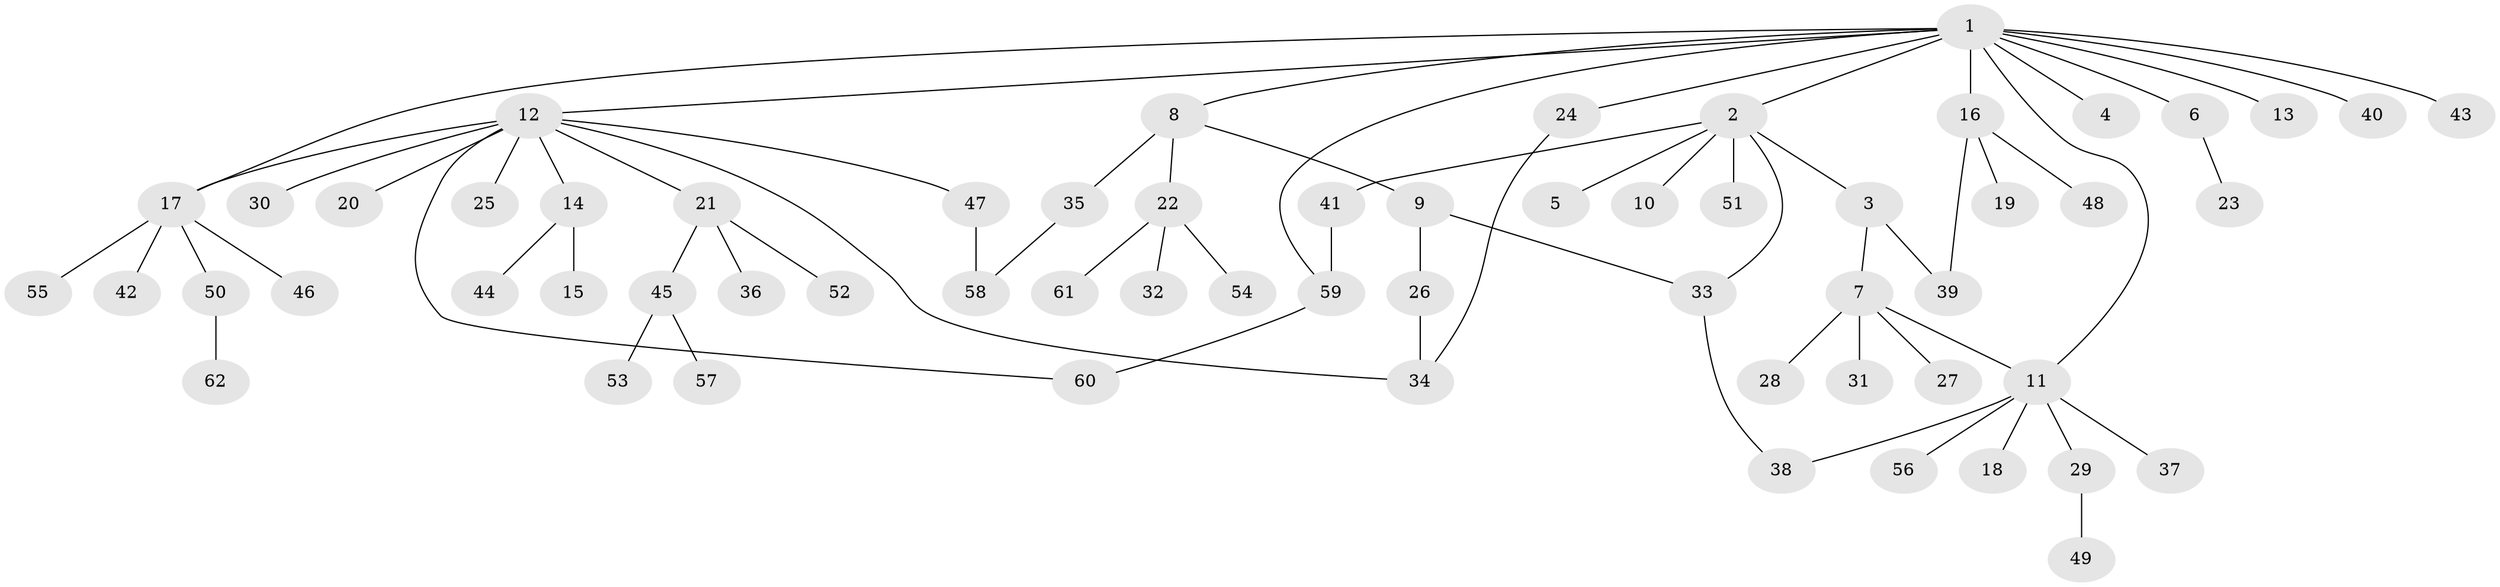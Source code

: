 // coarse degree distribution, {12: 0.023255813953488372, 7: 0.023255813953488372, 3: 0.16279069767441862, 1: 0.5581395348837209, 4: 0.023255813953488372, 6: 0.046511627906976744, 9: 0.023255813953488372, 2: 0.11627906976744186, 5: 0.023255813953488372}
// Generated by graph-tools (version 1.1) at 2025/41/03/06/25 10:41:50]
// undirected, 62 vertices, 71 edges
graph export_dot {
graph [start="1"]
  node [color=gray90,style=filled];
  1;
  2;
  3;
  4;
  5;
  6;
  7;
  8;
  9;
  10;
  11;
  12;
  13;
  14;
  15;
  16;
  17;
  18;
  19;
  20;
  21;
  22;
  23;
  24;
  25;
  26;
  27;
  28;
  29;
  30;
  31;
  32;
  33;
  34;
  35;
  36;
  37;
  38;
  39;
  40;
  41;
  42;
  43;
  44;
  45;
  46;
  47;
  48;
  49;
  50;
  51;
  52;
  53;
  54;
  55;
  56;
  57;
  58;
  59;
  60;
  61;
  62;
  1 -- 2;
  1 -- 4;
  1 -- 6;
  1 -- 8;
  1 -- 11;
  1 -- 12;
  1 -- 13;
  1 -- 16;
  1 -- 17;
  1 -- 24;
  1 -- 40;
  1 -- 43;
  1 -- 59;
  2 -- 3;
  2 -- 5;
  2 -- 10;
  2 -- 33;
  2 -- 41;
  2 -- 51;
  3 -- 7;
  3 -- 39;
  6 -- 23;
  7 -- 11;
  7 -- 27;
  7 -- 28;
  7 -- 31;
  8 -- 9;
  8 -- 22;
  8 -- 35;
  9 -- 26;
  9 -- 33;
  11 -- 18;
  11 -- 29;
  11 -- 37;
  11 -- 38;
  11 -- 56;
  12 -- 14;
  12 -- 17;
  12 -- 20;
  12 -- 21;
  12 -- 25;
  12 -- 30;
  12 -- 34;
  12 -- 47;
  12 -- 60;
  14 -- 15;
  14 -- 44;
  16 -- 19;
  16 -- 39;
  16 -- 48;
  17 -- 42;
  17 -- 46;
  17 -- 50;
  17 -- 55;
  21 -- 36;
  21 -- 45;
  21 -- 52;
  22 -- 32;
  22 -- 54;
  22 -- 61;
  24 -- 34;
  26 -- 34;
  29 -- 49;
  33 -- 38;
  35 -- 58;
  41 -- 59;
  45 -- 53;
  45 -- 57;
  47 -- 58;
  50 -- 62;
  59 -- 60;
}
